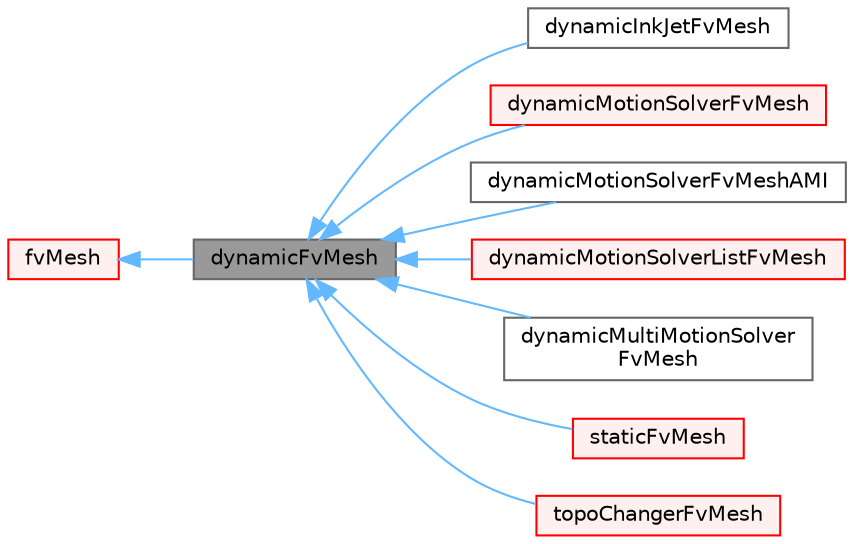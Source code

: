 digraph "dynamicFvMesh"
{
 // LATEX_PDF_SIZE
  bgcolor="transparent";
  edge [fontname=Helvetica,fontsize=10,labelfontname=Helvetica,labelfontsize=10];
  node [fontname=Helvetica,fontsize=10,shape=box,height=0.2,width=0.4];
  rankdir="LR";
  Node1 [id="Node000001",label="dynamicFvMesh",height=0.2,width=0.4,color="gray40", fillcolor="grey60", style="filled", fontcolor="black",tooltip="Abstract base class for geometry and/or topology changing fvMesh."];
  Node2 -> Node1 [id="edge1_Node000001_Node000002",dir="back",color="steelblue1",style="solid",tooltip=" "];
  Node2 [id="Node000002",label="fvMesh",height=0.2,width=0.4,color="red", fillcolor="#FFF0F0", style="filled",URL="$classFoam_1_1fvMesh.html",tooltip="Mesh data needed to do the Finite Volume discretisation."];
  Node1 -> Node25 [id="edge2_Node000001_Node000025",dir="back",color="steelblue1",style="solid",tooltip=" "];
  Node25 [id="Node000025",label="dynamicInkJetFvMesh",height=0.2,width=0.4,color="gray40", fillcolor="white", style="filled",URL="$classFoam_1_1dynamicInkJetFvMesh.html",tooltip="Mesh motion specifically for the \"pumping\" system of an ink-jet injector."];
  Node1 -> Node26 [id="edge3_Node000001_Node000026",dir="back",color="steelblue1",style="solid",tooltip=" "];
  Node26 [id="Node000026",label="dynamicMotionSolverFvMesh",height=0.2,width=0.4,color="red", fillcolor="#FFF0F0", style="filled",URL="$classFoam_1_1dynamicMotionSolverFvMesh.html",tooltip="The dynamicMotionSolverFvMesh."];
  Node1 -> Node28 [id="edge4_Node000001_Node000028",dir="back",color="steelblue1",style="solid",tooltip=" "];
  Node28 [id="Node000028",label="dynamicMotionSolverFvMeshAMI",height=0.2,width=0.4,color="gray40", fillcolor="white", style="filled",URL="$classFoam_1_1dynamicMotionSolverFvMeshAMI.html",tooltip="The dynamicMotionSolverFvMeshAMI."];
  Node1 -> Node29 [id="edge5_Node000001_Node000029",dir="back",color="steelblue1",style="solid",tooltip=" "];
  Node29 [id="Node000029",label="dynamicMotionSolverListFvMesh",height=0.2,width=0.4,color="red", fillcolor="#FFF0F0", style="filled",URL="$classFoam_1_1dynamicMotionSolverListFvMesh.html",tooltip="Dynamic mesh able to handle multiple motion solvers. NOTE: If the word entry \"solvers\" is not found i..."];
  Node1 -> Node32 [id="edge6_Node000001_Node000032",dir="back",color="steelblue1",style="solid",tooltip=" "];
  Node32 [id="Node000032",label="dynamicMultiMotionSolver\lFvMesh",height=0.2,width=0.4,color="gray40", fillcolor="white", style="filled",URL="$classFoam_1_1dynamicMultiMotionSolverFvMesh.html",tooltip="Mesh motion described per cellZone. Individual motion solvers solve over whole domain but are only ap..."];
  Node1 -> Node33 [id="edge7_Node000001_Node000033",dir="back",color="steelblue1",style="solid",tooltip=" "];
  Node33 [id="Node000033",label="staticFvMesh",height=0.2,width=0.4,color="red", fillcolor="#FFF0F0", style="filled",URL="$classFoam_1_1staticFvMesh.html",tooltip="Foam::staticFvMesh."];
  Node1 -> Node35 [id="edge8_Node000001_Node000035",dir="back",color="steelblue1",style="solid",tooltip=" "];
  Node35 [id="Node000035",label="topoChangerFvMesh",height=0.2,width=0.4,color="red", fillcolor="#FFF0F0", style="filled",URL="$classFoam_1_1topoChangerFvMesh.html",tooltip="Abstract base class for a topology changing fvMesh."];
}
